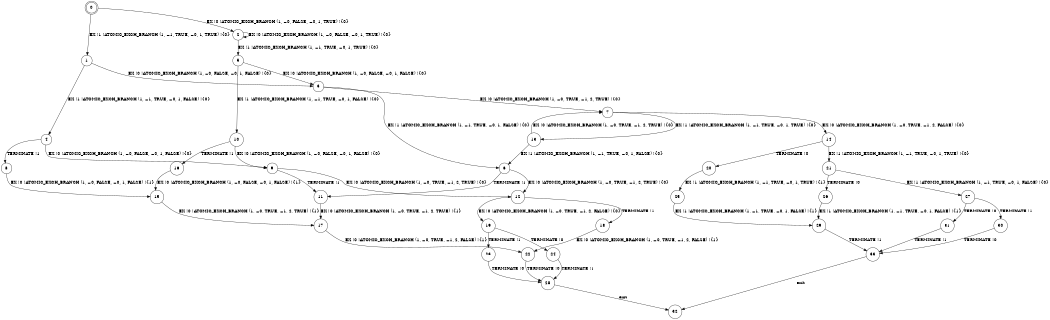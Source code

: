 digraph BCG {
size = "7, 10.5";
center = TRUE;
node [shape = circle];
0 [peripheries = 2];
0 -> 1 [label = "EX !1 !ATOMIC_EXCH_BRANCH (1, +1, TRUE, +0, 1, TRUE) !{0}"];
0 -> 2 [label = "EX !0 !ATOMIC_EXCH_BRANCH (1, +0, FALSE, +0, 1, TRUE) !{0}"];
1 -> 3 [label = "EX !0 !ATOMIC_EXCH_BRANCH (1, +0, FALSE, +0, 1, FALSE) !{0}"];
1 -> 4 [label = "EX !1 !ATOMIC_EXCH_BRANCH (1, +1, TRUE, +0, 1, FALSE) !{0}"];
2 -> 5 [label = "EX !1 !ATOMIC_EXCH_BRANCH (1, +1, TRUE, +0, 1, TRUE) !{0}"];
2 -> 2 [label = "EX !0 !ATOMIC_EXCH_BRANCH (1, +0, FALSE, +0, 1, TRUE) !{0}"];
3 -> 6 [label = "EX !1 !ATOMIC_EXCH_BRANCH (1, +1, TRUE, +0, 1, FALSE) !{0}"];
3 -> 7 [label = "EX !0 !ATOMIC_EXCH_BRANCH (1, +0, TRUE, +1, 2, TRUE) !{0}"];
4 -> 8 [label = "TERMINATE !1"];
4 -> 9 [label = "EX !0 !ATOMIC_EXCH_BRANCH (1, +0, FALSE, +0, 1, FALSE) !{0}"];
5 -> 10 [label = "EX !1 !ATOMIC_EXCH_BRANCH (1, +1, TRUE, +0, 1, FALSE) !{0}"];
5 -> 3 [label = "EX !0 !ATOMIC_EXCH_BRANCH (1, +0, FALSE, +0, 1, FALSE) !{0}"];
6 -> 11 [label = "TERMINATE !1"];
6 -> 12 [label = "EX !0 !ATOMIC_EXCH_BRANCH (1, +0, TRUE, +1, 2, TRUE) !{0}"];
7 -> 13 [label = "EX !1 !ATOMIC_EXCH_BRANCH (1, +1, TRUE, +0, 1, TRUE) !{0}"];
7 -> 14 [label = "EX !0 !ATOMIC_EXCH_BRANCH (1, +0, TRUE, +1, 2, FALSE) !{0}"];
8 -> 15 [label = "EX !0 !ATOMIC_EXCH_BRANCH (1, +0, FALSE, +0, 1, FALSE) !{1}"];
9 -> 11 [label = "TERMINATE !1"];
9 -> 12 [label = "EX !0 !ATOMIC_EXCH_BRANCH (1, +0, TRUE, +1, 2, TRUE) !{0}"];
10 -> 16 [label = "TERMINATE !1"];
10 -> 9 [label = "EX !0 !ATOMIC_EXCH_BRANCH (1, +0, FALSE, +0, 1, FALSE) !{0}"];
11 -> 17 [label = "EX !0 !ATOMIC_EXCH_BRANCH (1, +0, TRUE, +1, 2, TRUE) !{1}"];
12 -> 18 [label = "TERMINATE !1"];
12 -> 19 [label = "EX !0 !ATOMIC_EXCH_BRANCH (1, +0, TRUE, +1, 2, FALSE) !{0}"];
13 -> 6 [label = "EX !1 !ATOMIC_EXCH_BRANCH (1, +1, TRUE, +0, 1, FALSE) !{0}"];
13 -> 7 [label = "EX !0 !ATOMIC_EXCH_BRANCH (1, +0, TRUE, +1, 2, TRUE) !{0}"];
14 -> 20 [label = "TERMINATE !0"];
14 -> 21 [label = "EX !1 !ATOMIC_EXCH_BRANCH (1, +1, TRUE, +0, 1, TRUE) !{0}"];
15 -> 17 [label = "EX !0 !ATOMIC_EXCH_BRANCH (1, +0, TRUE, +1, 2, TRUE) !{1}"];
16 -> 15 [label = "EX !0 !ATOMIC_EXCH_BRANCH (1, +0, FALSE, +0, 1, FALSE) !{1}"];
17 -> 22 [label = "EX !0 !ATOMIC_EXCH_BRANCH (1, +0, TRUE, +1, 2, FALSE) !{1}"];
18 -> 22 [label = "EX !0 !ATOMIC_EXCH_BRANCH (1, +0, TRUE, +1, 2, FALSE) !{1}"];
19 -> 23 [label = "TERMINATE !1"];
19 -> 24 [label = "TERMINATE !0"];
20 -> 25 [label = "EX !1 !ATOMIC_EXCH_BRANCH (1, +1, TRUE, +0, 1, TRUE) !{1}"];
21 -> 26 [label = "TERMINATE !0"];
21 -> 27 [label = "EX !1 !ATOMIC_EXCH_BRANCH (1, +1, TRUE, +0, 1, FALSE) !{0}"];
22 -> 28 [label = "TERMINATE !0"];
23 -> 28 [label = "TERMINATE !0"];
24 -> 28 [label = "TERMINATE !1"];
25 -> 29 [label = "EX !1 !ATOMIC_EXCH_BRANCH (1, +1, TRUE, +0, 1, FALSE) !{1}"];
26 -> 29 [label = "EX !1 !ATOMIC_EXCH_BRANCH (1, +1, TRUE, +0, 1, FALSE) !{1}"];
27 -> 30 [label = "TERMINATE !1"];
27 -> 31 [label = "TERMINATE !0"];
28 -> 32 [label = "exit"];
29 -> 33 [label = "TERMINATE !1"];
30 -> 33 [label = "TERMINATE !0"];
31 -> 33 [label = "TERMINATE !1"];
33 -> 32 [label = "exit"];
}

